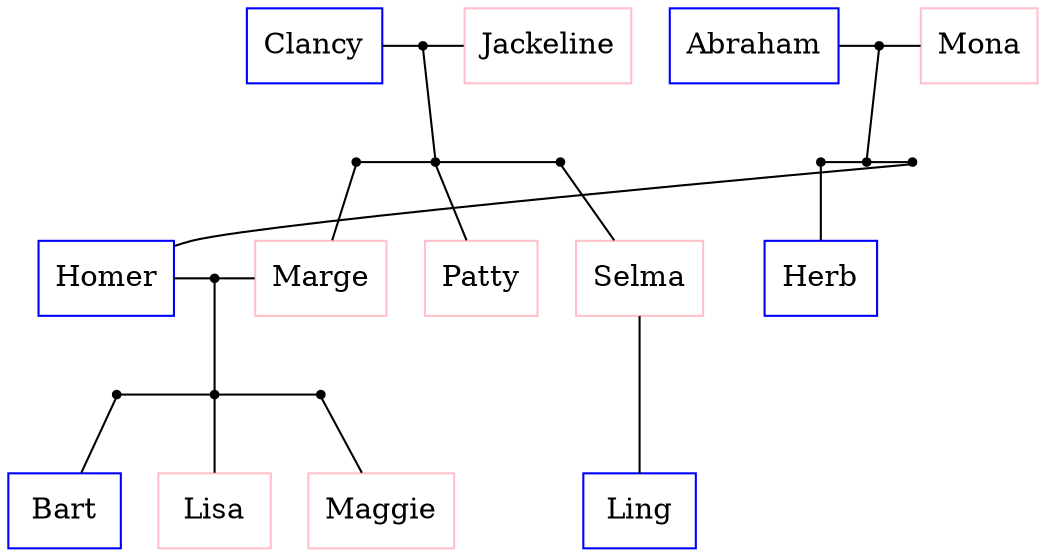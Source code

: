 digraph FamilyTree {
subgraph Generation0 {
  rank = "same";
  abraham [label = "Abraham", shape = "box", color = "blue"];
  mona [label = "Mona", shape = "box", color = "pink"];
  abrahamAndmona [shape = "point"];
  abraham -> abrahamAndmona [dir = "none"]
  abrahamAndmona -> mona [dir = "none"]
  clancy [label = "Clancy", shape = "box", color = "blue"];
  jackeline [label = "Jackeline", shape = "box", color = "pink"];
  clancyAndjackeline [shape = "point"];
  clancy -> clancyAndjackeline [dir = "none"]
  clancyAndjackeline -> jackeline [dir = "none"]
}
subgraph Generation1 {
  rank = "same";
  herb [label = "Herb", shape = "box", color = "blue"];
  homer [label = "Homer", shape = "box", color = "blue"];
  homerAndmarge [shape = "point"];
  marge [label = "Marge", shape = "box", color = "pink"];
  patty [label = "Patty", shape = "box", color = "pink"];
  selma [label = "Selma", shape = "box", color = "pink"];
  homer -> homerAndmarge [dir = "none"]
  homerAndmarge -> marge [dir = "none"]
}
subgraph abrahamAndmonaKids {
  rank = "same";
  herbKid [label = "herbKid", shape = "point"];
  abrahamAndmonaKids [label = "abrahamAndmonaKids", shape = "point"];
  herbKid -> abrahamAndmonaKids [dir = "none"]
  homerKid [label = "homerKid", shape = "point"];
  abrahamAndmonaKids -> homerKid [dir = "none"]
}
  herbKid -> herb [dir = "none"]
  abrahamAndmona -> abrahamAndmonaKids [dir = "none"]
  homerKid -> homer [dir = "none"]
subgraph clancyAndjackelineKids {
  rank = "same";
  margeKid [label = "margeKid", shape = "point"];
  pattyKid [label = "pattyKid", shape = "point"];
  margeKid -> pattyKid [dir = "none"]
  selmaKid [label = "selmaKid", shape = "point"];
  pattyKid -> selmaKid [dir = "none"]
}
  margeKid -> marge [dir = "none"]
  pattyKid -> patty [dir = "none"]
  clancyAndjackeline -> pattyKid [dir = "none"]
  selmaKid -> selma [dir = "none"]
subgraph Generation2 {
  rank = "same";
  bart [label = "Bart", shape = "box", color = "blue"];
  lisa [label = "Lisa", shape = "box", color = "pink"];
  maggie [label = "Maggie", shape = "box", color = "pink"];
  ling [label = "Ling", shape = "box", color = "blue"];
}
subgraph homerAndmargeKids {
  rank = "same";
  bartKid [label = "bartKid", shape = "point"];
  lisaKid [label = "lisaKid", shape = "point"];
  bartKid -> lisaKid [dir = "none"]
  maggieKid [label = "maggieKid", shape = "point"];
  lisaKid -> maggieKid [dir = "none"]
}
  bartKid -> bart [dir = "none"]
  lisaKid -> lisa [dir = "none"]
  homerAndmarge -> lisaKid [dir = "none"]
  maggieKid -> maggie [dir = "none"]
  ling -> selma [dir = "none"]
}
